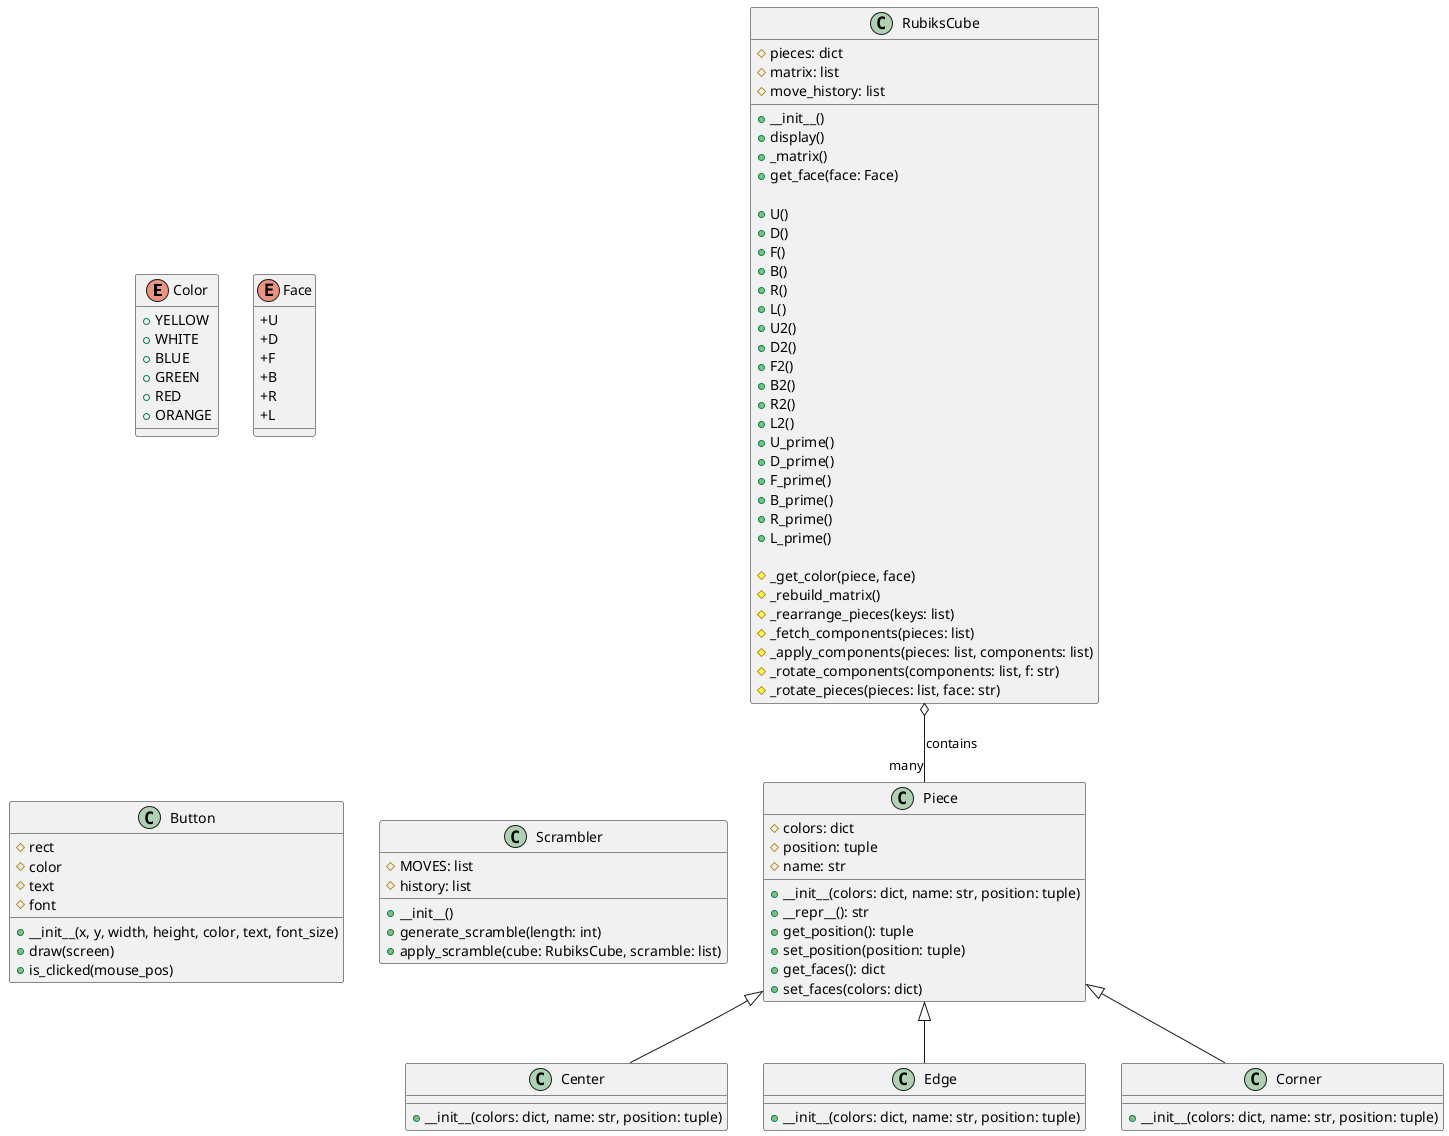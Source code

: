 ' uml/rubix_cube.puml

@startuml rubix_cube

' Define Color Enum
enum Color {
  +YELLOW
  +WHITE
  +BLUE
  +GREEN
  +RED
  +ORANGE
}

' Define Face Enum
enum Face {
  +U
  +D
  +F
  +B
  +R
  +L
}

' Define Piece Class
class Piece {
  #colors: dict
  #position: tuple
  #name: str

  +__init__(colors: dict, name: str, position: tuple)
  +__repr__(): str
  +get_position(): tuple
  +set_position(position: tuple)
  +get_faces(): dict
  +set_faces(colors: dict) 
}

' Define Center Class (inherits from Piece)
class Center {
  +__init__(colors: dict, name: str, position: tuple)
}

' Define Edge Class (inherits from Piece)
class Edge {
  +__init__(colors: dict, name: str, position: tuple)
}

' Define Corner Class (inherits from Piece)
class Corner {
  +__init__(colors: dict, name: str, position: tuple)
}

' Define Cube Class
class RubiksCube {
  #pieces: dict
  #matrix: list
  #move_history: list

  +__init__()
  +display()
  +_matrix()
  +get_face(face: Face)
  
  +U()
  +D()
  +F()
  +B()
  +R()
  +L()
  +U2()
  +D2()
  +F2()
  +B2()
  +R2()
  +L2()
  +U_prime()
  +D_prime()
  +F_prime()
  +B_prime()
  +R_prime()
  +L_prime()

  #_get_color(piece, face)
  #_rebuild_matrix()
  #_rearrange_pieces(keys: list)
  #_fetch_components(pieces: list)
  #_apply_components(pieces: list, components: list)
  #_rotate_components(components: list, f: str)
  #_rotate_pieces(pieces: list, face: str)
}

' Define Button Class
class Button {
  #rect
  #color
  #text
  #font

  +__init__(x, y, width, height, color, text, font_size)
  +draw(screen)
  +is_clicked(mouse_pos)
}

' Define Scrambler Class
class Scrambler {
  #MOVES: list
  #history: list

  +__init__()
  +generate_scramble(length: int)
  +apply_scramble(cube: RubiksCube, scramble: list)
}

' Define relationships between classes
Piece <|-- Center
Piece <|-- Edge
Piece <|-- Corner
RubiksCube o-- "many" Piece : contains

@enduml